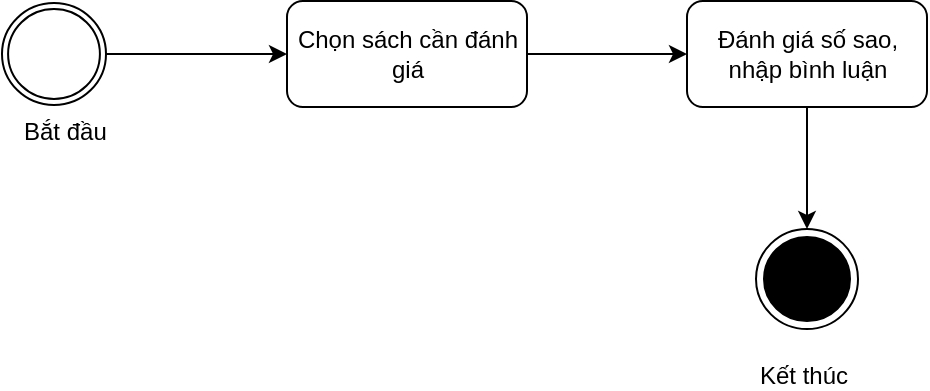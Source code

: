<mxfile version="10.7.5" type="device"><diagram id="n-uZq263tH1TVlu2X7EW" name="Page-1"><mxGraphModel dx="824" dy="496" grid="0" gridSize="10" guides="1" tooltips="1" connect="1" arrows="1" fold="1" page="0" pageScale="1" pageWidth="850" pageHeight="1100" math="0" shadow="0"><root><mxCell id="0"/><mxCell id="1" parent="0"/><mxCell id="KSf1m-i9BoLi8I6e92sU-10" style="edgeStyle=orthogonalEdgeStyle;rounded=0;orthogonalLoop=1;jettySize=auto;html=1;entryX=0;entryY=0.5;entryDx=0;entryDy=0;" edge="1" parent="1" source="KSf1m-i9BoLi8I6e92sU-2" target="KSf1m-i9BoLi8I6e92sU-4"><mxGeometry relative="1" as="geometry"/></mxCell><mxCell id="KSf1m-i9BoLi8I6e92sU-2" value="" style="shape=mxgraph.bpmn.shape;html=1;verticalLabelPosition=bottom;labelBackgroundColor=#ffffff;verticalAlign=top;align=center;perimeter=ellipsePerimeter;outlineConnect=0;outline=throwing;symbol=general;" vertex="1" parent="1"><mxGeometry x="146" y="42.5" width="52" height="51" as="geometry"/></mxCell><mxCell id="KSf1m-i9BoLi8I6e92sU-12" value="" style="edgeStyle=orthogonalEdgeStyle;rounded=0;orthogonalLoop=1;jettySize=auto;html=1;" edge="1" parent="1" source="KSf1m-i9BoLi8I6e92sU-4" target="KSf1m-i9BoLi8I6e92sU-11"><mxGeometry relative="1" as="geometry"/></mxCell><mxCell id="KSf1m-i9BoLi8I6e92sU-4" value="Chọn sách cần đánh giá" style="rounded=1;whiteSpace=wrap;html=1;" vertex="1" parent="1"><mxGeometry x="288.5" y="41.5" width="120" height="53" as="geometry"/></mxCell><mxCell id="KSf1m-i9BoLi8I6e92sU-13" style="edgeStyle=orthogonalEdgeStyle;rounded=0;orthogonalLoop=1;jettySize=auto;html=1;" edge="1" parent="1" source="KSf1m-i9BoLi8I6e92sU-11" target="KSf1m-i9BoLi8I6e92sU-5"><mxGeometry relative="1" as="geometry"/></mxCell><mxCell id="KSf1m-i9BoLi8I6e92sU-11" value="Đánh giá số sao, nhập bình luận" style="rounded=1;whiteSpace=wrap;html=1;" vertex="1" parent="1"><mxGeometry x="488.5" y="41.5" width="120" height="53" as="geometry"/></mxCell><mxCell id="KSf1m-i9BoLi8I6e92sU-5" value="" style="ellipse;shape=endState;fillColor=#000000;strokeColor=#000000;html=1;" vertex="1" parent="1"><mxGeometry x="523" y="155.5" width="51" height="50" as="geometry"/></mxCell><mxCell id="KSf1m-i9BoLi8I6e92sU-6" value="Bắt đầu&lt;br&gt;&lt;br&gt;" style="text;html=1;resizable=0;points=[];autosize=1;align=left;verticalAlign=top;spacingTop=-4;" vertex="1" parent="1"><mxGeometry x="155" y="96.5" width="51" height="28" as="geometry"/></mxCell><mxCell id="KSf1m-i9BoLi8I6e92sU-7" value="Kết thúc" style="text;html=1;resizable=0;points=[];autosize=1;align=left;verticalAlign=top;spacingTop=-4;" vertex="1" parent="1"><mxGeometry x="523" y="218.5" width="54" height="14" as="geometry"/></mxCell></root></mxGraphModel></diagram></mxfile>